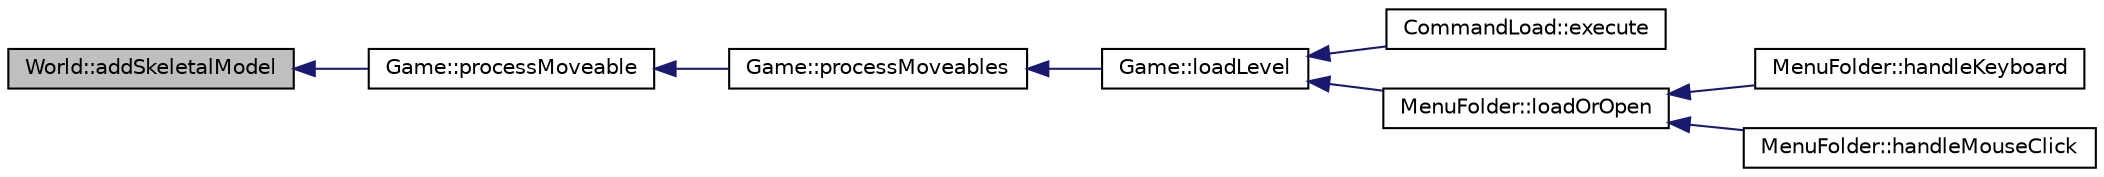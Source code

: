 digraph "World::addSkeletalModel"
{
 // INTERACTIVE_SVG=YES
  edge [fontname="Helvetica",fontsize="10",labelfontname="Helvetica",labelfontsize="10"];
  node [fontname="Helvetica",fontsize="10",shape=record];
  rankdir="LR";
  Node1 [label="World::addSkeletalModel",height=0.2,width=0.4,color="black", fillcolor="grey75", style="filled" fontcolor="black"];
  Node1 -> Node2 [dir="back",color="midnightblue",fontsize="10",style="solid",fontname="Helvetica"];
  Node2 [label="Game::processMoveable",height=0.2,width=0.4,color="black", fillcolor="white", style="filled",URL="$class_game.html#a157070b2fbcc214ee3ed5bb2e723a6ac"];
  Node2 -> Node3 [dir="back",color="midnightblue",fontsize="10",style="solid",fontname="Helvetica"];
  Node3 [label="Game::processMoveables",height=0.2,width=0.4,color="black", fillcolor="white", style="filled",URL="$class_game.html#a12754fc035b3671849e6a2337c1b1841"];
  Node3 -> Node4 [dir="back",color="midnightblue",fontsize="10",style="solid",fontname="Helvetica"];
  Node4 [label="Game::loadLevel",height=0.2,width=0.4,color="black", fillcolor="white", style="filled",URL="$class_game.html#a864d3ae5a554c8857118c48253ef7646"];
  Node4 -> Node5 [dir="back",color="midnightblue",fontsize="10",style="solid",fontname="Helvetica"];
  Node5 [label="CommandLoad::execute",height=0.2,width=0.4,color="black", fillcolor="white", style="filled",URL="$class_command_load.html#adedad35b259d83967ad67940c0dd984c"];
  Node4 -> Node6 [dir="back",color="midnightblue",fontsize="10",style="solid",fontname="Helvetica"];
  Node6 [label="MenuFolder::loadOrOpen",height=0.2,width=0.4,color="black", fillcolor="white", style="filled",URL="$class_menu_folder.html#ad4ecbd0af8832a0f1de508de38bd1cb9"];
  Node6 -> Node7 [dir="back",color="midnightblue",fontsize="10",style="solid",fontname="Helvetica"];
  Node7 [label="MenuFolder::handleKeyboard",height=0.2,width=0.4,color="black", fillcolor="white", style="filled",URL="$class_menu_folder.html#a17dce032179efbe86de9d4f780f0b08b"];
  Node6 -> Node8 [dir="back",color="midnightblue",fontsize="10",style="solid",fontname="Helvetica"];
  Node8 [label="MenuFolder::handleMouseClick",height=0.2,width=0.4,color="black", fillcolor="white", style="filled",URL="$class_menu_folder.html#a7c48183312d473b42100e0f5ca4be4d5"];
}
